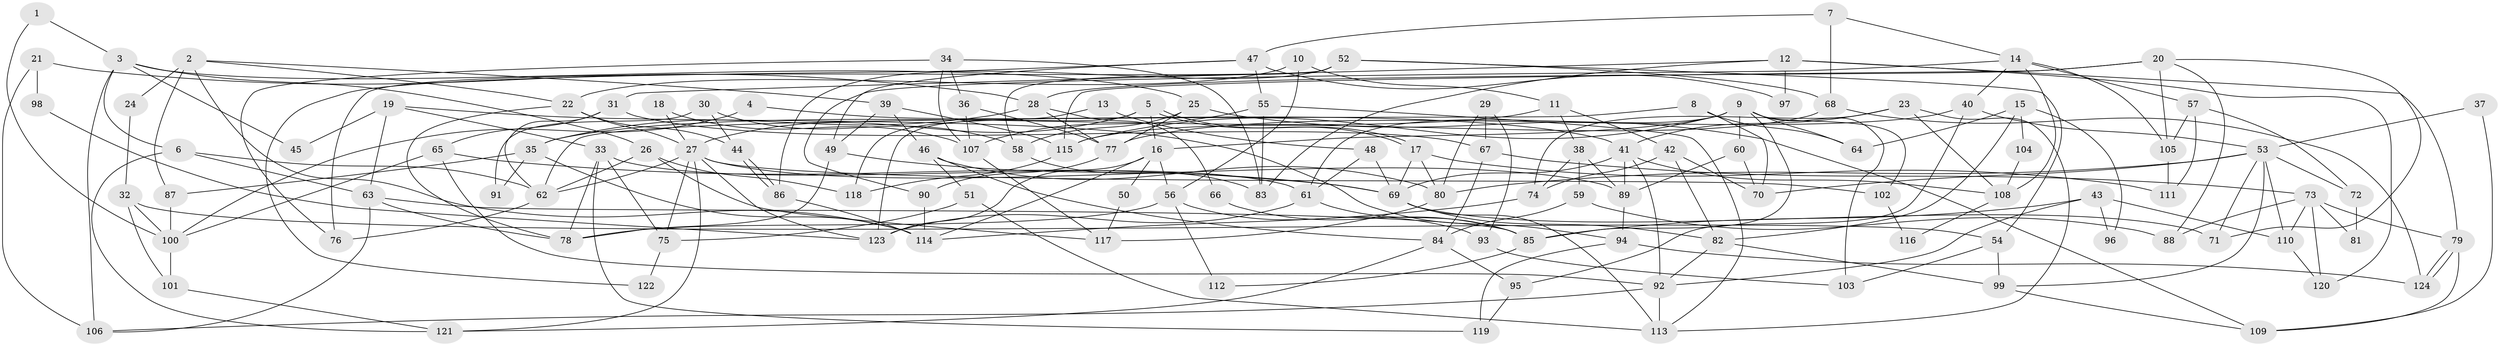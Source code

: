 // Generated by graph-tools (version 1.1) at 2025/50/03/09/25 03:50:09]
// undirected, 124 vertices, 248 edges
graph export_dot {
graph [start="1"]
  node [color=gray90,style=filled];
  1;
  2;
  3;
  4;
  5;
  6;
  7;
  8;
  9;
  10;
  11;
  12;
  13;
  14;
  15;
  16;
  17;
  18;
  19;
  20;
  21;
  22;
  23;
  24;
  25;
  26;
  27;
  28;
  29;
  30;
  31;
  32;
  33;
  34;
  35;
  36;
  37;
  38;
  39;
  40;
  41;
  42;
  43;
  44;
  45;
  46;
  47;
  48;
  49;
  50;
  51;
  52;
  53;
  54;
  55;
  56;
  57;
  58;
  59;
  60;
  61;
  62;
  63;
  64;
  65;
  66;
  67;
  68;
  69;
  70;
  71;
  72;
  73;
  74;
  75;
  76;
  77;
  78;
  79;
  80;
  81;
  82;
  83;
  84;
  85;
  86;
  87;
  88;
  89;
  90;
  91;
  92;
  93;
  94;
  95;
  96;
  97;
  98;
  99;
  100;
  101;
  102;
  103;
  104;
  105;
  106;
  107;
  108;
  109;
  110;
  111;
  112;
  113;
  114;
  115;
  116;
  117;
  118;
  119;
  120;
  121;
  122;
  123;
  124;
  1 -- 3;
  1 -- 100;
  2 -- 114;
  2 -- 87;
  2 -- 22;
  2 -- 24;
  2 -- 39;
  3 -- 6;
  3 -- 25;
  3 -- 26;
  3 -- 45;
  3 -- 106;
  4 -- 41;
  4 -- 100;
  5 -- 17;
  5 -- 17;
  5 -- 27;
  5 -- 16;
  5 -- 123;
  6 -- 121;
  6 -- 63;
  6 -- 62;
  7 -- 68;
  7 -- 14;
  7 -- 47;
  8 -- 62;
  8 -- 70;
  8 -- 64;
  9 -- 85;
  9 -- 115;
  9 -- 16;
  9 -- 60;
  9 -- 61;
  9 -- 64;
  9 -- 102;
  9 -- 103;
  10 -- 22;
  10 -- 11;
  10 -- 56;
  11 -- 42;
  11 -- 38;
  11 -- 35;
  12 -- 79;
  12 -- 31;
  12 -- 83;
  12 -- 97;
  12 -- 120;
  13 -- 48;
  13 -- 118;
  14 -- 40;
  14 -- 57;
  14 -- 90;
  14 -- 105;
  14 -- 108;
  15 -- 82;
  15 -- 64;
  15 -- 96;
  15 -- 104;
  16 -- 50;
  16 -- 56;
  16 -- 114;
  16 -- 123;
  17 -- 69;
  17 -- 80;
  17 -- 111;
  18 -- 107;
  18 -- 27;
  19 -- 94;
  19 -- 33;
  19 -- 45;
  19 -- 63;
  20 -- 71;
  20 -- 115;
  20 -- 28;
  20 -- 88;
  20 -- 105;
  21 -- 28;
  21 -- 106;
  21 -- 98;
  22 -- 78;
  22 -- 27;
  22 -- 44;
  23 -- 113;
  23 -- 108;
  23 -- 41;
  23 -- 74;
  24 -- 32;
  25 -- 77;
  25 -- 58;
  25 -- 109;
  26 -- 62;
  26 -- 117;
  26 -- 118;
  27 -- 123;
  27 -- 62;
  27 -- 75;
  27 -- 89;
  27 -- 102;
  27 -- 121;
  28 -- 77;
  28 -- 35;
  28 -- 66;
  29 -- 80;
  29 -- 67;
  29 -- 93;
  30 -- 58;
  30 -- 44;
  30 -- 91;
  31 -- 65;
  31 -- 62;
  31 -- 67;
  32 -- 100;
  32 -- 54;
  32 -- 101;
  33 -- 78;
  33 -- 61;
  33 -- 75;
  33 -- 119;
  34 -- 76;
  34 -- 107;
  34 -- 36;
  34 -- 83;
  35 -- 87;
  35 -- 91;
  35 -- 114;
  36 -- 107;
  36 -- 77;
  37 -- 53;
  37 -- 109;
  38 -- 74;
  38 -- 89;
  38 -- 59;
  39 -- 46;
  39 -- 49;
  39 -- 115;
  40 -- 77;
  40 -- 53;
  40 -- 95;
  41 -- 69;
  41 -- 89;
  41 -- 92;
  41 -- 108;
  42 -- 70;
  42 -- 74;
  42 -- 82;
  43 -- 92;
  43 -- 85;
  43 -- 96;
  43 -- 110;
  44 -- 86;
  44 -- 86;
  46 -- 84;
  46 -- 51;
  46 -- 80;
  47 -- 55;
  47 -- 49;
  47 -- 97;
  47 -- 122;
  48 -- 61;
  48 -- 69;
  49 -- 69;
  49 -- 78;
  50 -- 117;
  51 -- 75;
  51 -- 113;
  52 -- 54;
  52 -- 86;
  52 -- 58;
  52 -- 68;
  52 -- 76;
  53 -- 110;
  53 -- 80;
  53 -- 70;
  53 -- 71;
  53 -- 72;
  53 -- 99;
  54 -- 103;
  54 -- 99;
  55 -- 83;
  55 -- 113;
  55 -- 107;
  56 -- 78;
  56 -- 93;
  56 -- 112;
  57 -- 105;
  57 -- 111;
  57 -- 72;
  58 -- 83;
  59 -- 88;
  59 -- 84;
  60 -- 89;
  60 -- 70;
  61 -- 123;
  61 -- 85;
  62 -- 76;
  63 -- 78;
  63 -- 85;
  63 -- 106;
  65 -- 92;
  65 -- 69;
  65 -- 100;
  66 -- 85;
  67 -- 73;
  67 -- 84;
  68 -- 124;
  68 -- 115;
  69 -- 82;
  69 -- 71;
  69 -- 113;
  72 -- 81;
  73 -- 79;
  73 -- 110;
  73 -- 81;
  73 -- 88;
  73 -- 120;
  74 -- 114;
  75 -- 122;
  77 -- 90;
  79 -- 124;
  79 -- 124;
  79 -- 109;
  80 -- 117;
  82 -- 92;
  82 -- 99;
  84 -- 95;
  84 -- 121;
  85 -- 112;
  86 -- 114;
  87 -- 100;
  89 -- 94;
  90 -- 114;
  92 -- 106;
  92 -- 113;
  93 -- 103;
  94 -- 119;
  94 -- 124;
  95 -- 119;
  98 -- 123;
  99 -- 109;
  100 -- 101;
  101 -- 121;
  102 -- 116;
  104 -- 108;
  105 -- 111;
  107 -- 117;
  108 -- 116;
  110 -- 120;
  115 -- 118;
}
